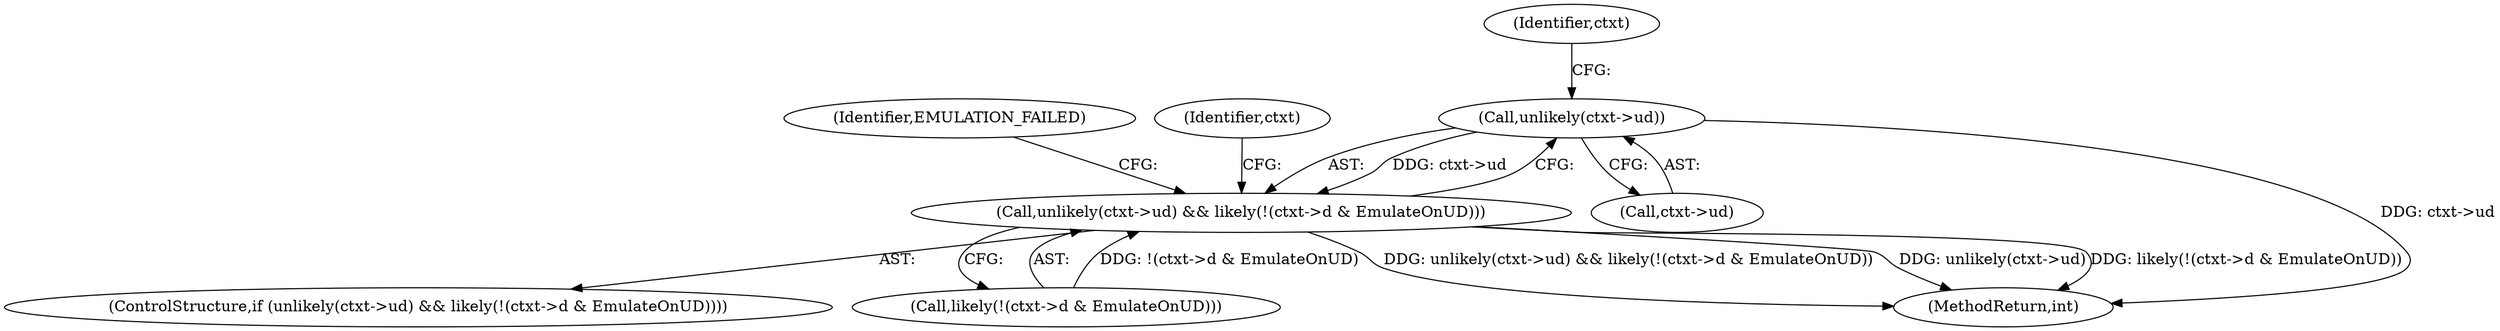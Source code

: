 digraph "0_linux_a430c9166312e1aa3d80bce32374233bdbfeba32@pointer" {
"1000752" [label="(Call,unlikely(ctxt->ud))"];
"1000751" [label="(Call,unlikely(ctxt->ud) && likely(!(ctxt->d & EmulateOnUD)))"];
"1000760" [label="(Identifier,ctxt)"];
"1000764" [label="(Identifier,EMULATION_FAILED)"];
"1000756" [label="(Call,likely(!(ctxt->d & EmulateOnUD)))"];
"1000750" [label="(ControlStructure,if (unlikely(ctxt->ud) && likely(!(ctxt->d & EmulateOnUD))))"];
"1000751" [label="(Call,unlikely(ctxt->ud) && likely(!(ctxt->d & EmulateOnUD)))"];
"1000753" [label="(Call,ctxt->ud)"];
"1000752" [label="(Call,unlikely(ctxt->ud))"];
"1000769" [label="(Identifier,ctxt)"];
"1001017" [label="(MethodReturn,int)"];
"1000752" -> "1000751"  [label="AST: "];
"1000752" -> "1000753"  [label="CFG: "];
"1000753" -> "1000752"  [label="AST: "];
"1000760" -> "1000752"  [label="CFG: "];
"1000751" -> "1000752"  [label="CFG: "];
"1000752" -> "1001017"  [label="DDG: ctxt->ud"];
"1000752" -> "1000751"  [label="DDG: ctxt->ud"];
"1000751" -> "1000750"  [label="AST: "];
"1000751" -> "1000756"  [label="CFG: "];
"1000756" -> "1000751"  [label="AST: "];
"1000764" -> "1000751"  [label="CFG: "];
"1000769" -> "1000751"  [label="CFG: "];
"1000751" -> "1001017"  [label="DDG: unlikely(ctxt->ud) && likely(!(ctxt->d & EmulateOnUD))"];
"1000751" -> "1001017"  [label="DDG: unlikely(ctxt->ud)"];
"1000751" -> "1001017"  [label="DDG: likely(!(ctxt->d & EmulateOnUD))"];
"1000756" -> "1000751"  [label="DDG: !(ctxt->d & EmulateOnUD)"];
}

